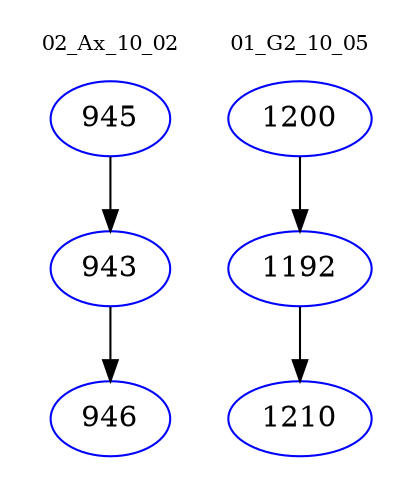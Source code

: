 digraph{
subgraph cluster_0 {
color = white
label = "02_Ax_10_02";
fontsize=10;
T0_945 [label="945", color="blue"]
T0_945 -> T0_943 [color="black"]
T0_943 [label="943", color="blue"]
T0_943 -> T0_946 [color="black"]
T0_946 [label="946", color="blue"]
}
subgraph cluster_1 {
color = white
label = "01_G2_10_05";
fontsize=10;
T1_1200 [label="1200", color="blue"]
T1_1200 -> T1_1192 [color="black"]
T1_1192 [label="1192", color="blue"]
T1_1192 -> T1_1210 [color="black"]
T1_1210 [label="1210", color="blue"]
}
}
